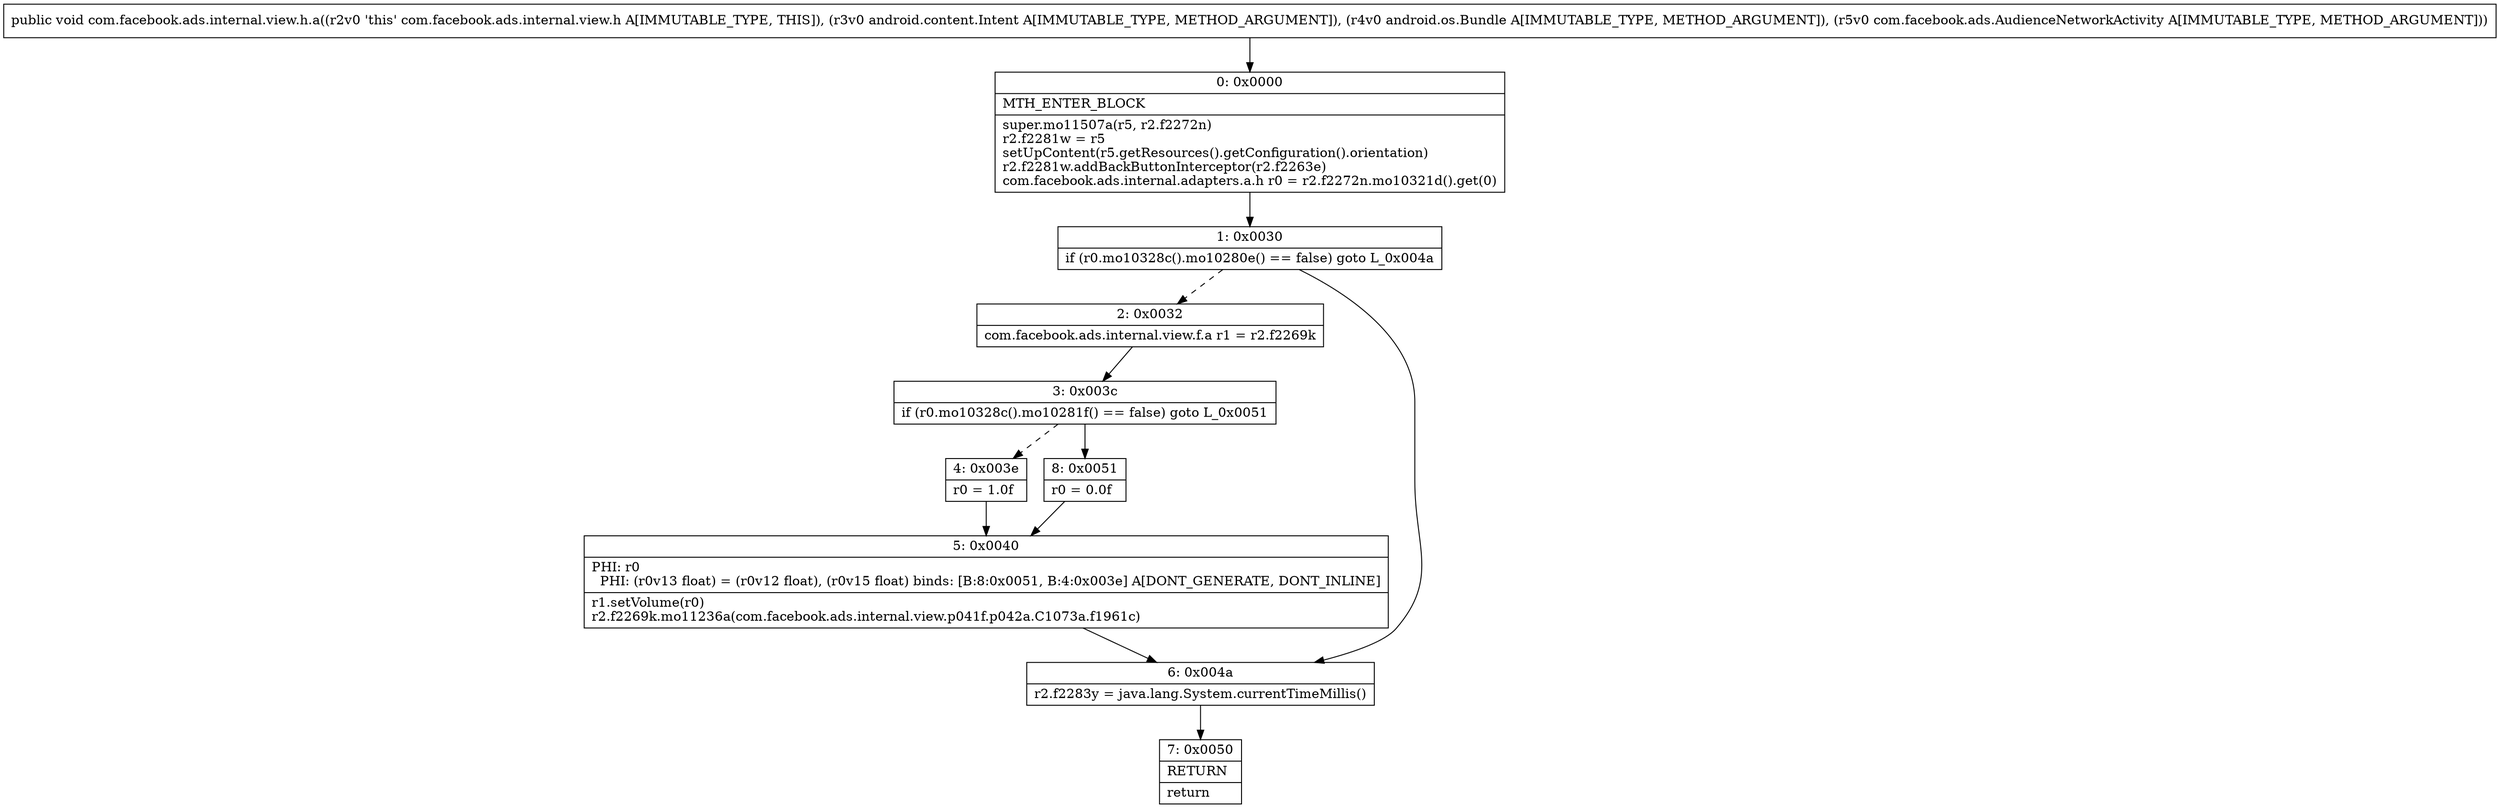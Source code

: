 digraph "CFG forcom.facebook.ads.internal.view.h.a(Landroid\/content\/Intent;Landroid\/os\/Bundle;Lcom\/facebook\/ads\/AudienceNetworkActivity;)V" {
Node_0 [shape=record,label="{0\:\ 0x0000|MTH_ENTER_BLOCK\l|super.mo11507a(r5, r2.f2272n)\lr2.f2281w = r5\lsetUpContent(r5.getResources().getConfiguration().orientation)\lr2.f2281w.addBackButtonInterceptor(r2.f2263e)\lcom.facebook.ads.internal.adapters.a.h r0 = r2.f2272n.mo10321d().get(0)\l}"];
Node_1 [shape=record,label="{1\:\ 0x0030|if (r0.mo10328c().mo10280e() == false) goto L_0x004a\l}"];
Node_2 [shape=record,label="{2\:\ 0x0032|com.facebook.ads.internal.view.f.a r1 = r2.f2269k\l}"];
Node_3 [shape=record,label="{3\:\ 0x003c|if (r0.mo10328c().mo10281f() == false) goto L_0x0051\l}"];
Node_4 [shape=record,label="{4\:\ 0x003e|r0 = 1.0f\l}"];
Node_5 [shape=record,label="{5\:\ 0x0040|PHI: r0 \l  PHI: (r0v13 float) = (r0v12 float), (r0v15 float) binds: [B:8:0x0051, B:4:0x003e] A[DONT_GENERATE, DONT_INLINE]\l|r1.setVolume(r0)\lr2.f2269k.mo11236a(com.facebook.ads.internal.view.p041f.p042a.C1073a.f1961c)\l}"];
Node_6 [shape=record,label="{6\:\ 0x004a|r2.f2283y = java.lang.System.currentTimeMillis()\l}"];
Node_7 [shape=record,label="{7\:\ 0x0050|RETURN\l|return\l}"];
Node_8 [shape=record,label="{8\:\ 0x0051|r0 = 0.0f\l}"];
MethodNode[shape=record,label="{public void com.facebook.ads.internal.view.h.a((r2v0 'this' com.facebook.ads.internal.view.h A[IMMUTABLE_TYPE, THIS]), (r3v0 android.content.Intent A[IMMUTABLE_TYPE, METHOD_ARGUMENT]), (r4v0 android.os.Bundle A[IMMUTABLE_TYPE, METHOD_ARGUMENT]), (r5v0 com.facebook.ads.AudienceNetworkActivity A[IMMUTABLE_TYPE, METHOD_ARGUMENT])) }"];
MethodNode -> Node_0;
Node_0 -> Node_1;
Node_1 -> Node_2[style=dashed];
Node_1 -> Node_6;
Node_2 -> Node_3;
Node_3 -> Node_4[style=dashed];
Node_3 -> Node_8;
Node_4 -> Node_5;
Node_5 -> Node_6;
Node_6 -> Node_7;
Node_8 -> Node_5;
}

